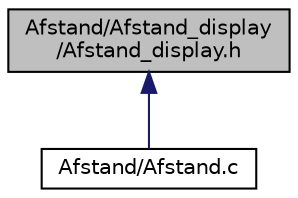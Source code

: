 digraph "Afstand/Afstand_display/Afstand_display.h"
{
 // LATEX_PDF_SIZE
  edge [fontname="Helvetica",fontsize="10",labelfontname="Helvetica",labelfontsize="10"];
  node [fontname="Helvetica",fontsize="10",shape=record];
  Node1 [label="Afstand/Afstand_display\l/Afstand_display.h",height=0.2,width=0.4,color="black", fillcolor="grey75", style="filled", fontcolor="black",tooltip=" "];
  Node1 -> Node2 [dir="back",color="midnightblue",fontsize="10",style="solid",fontname="Helvetica"];
  Node2 [label="Afstand/Afstand.c",height=0.2,width=0.4,color="black", fillcolor="white", style="filled",URL="$_afstand_8c.html",tooltip=" "];
}
